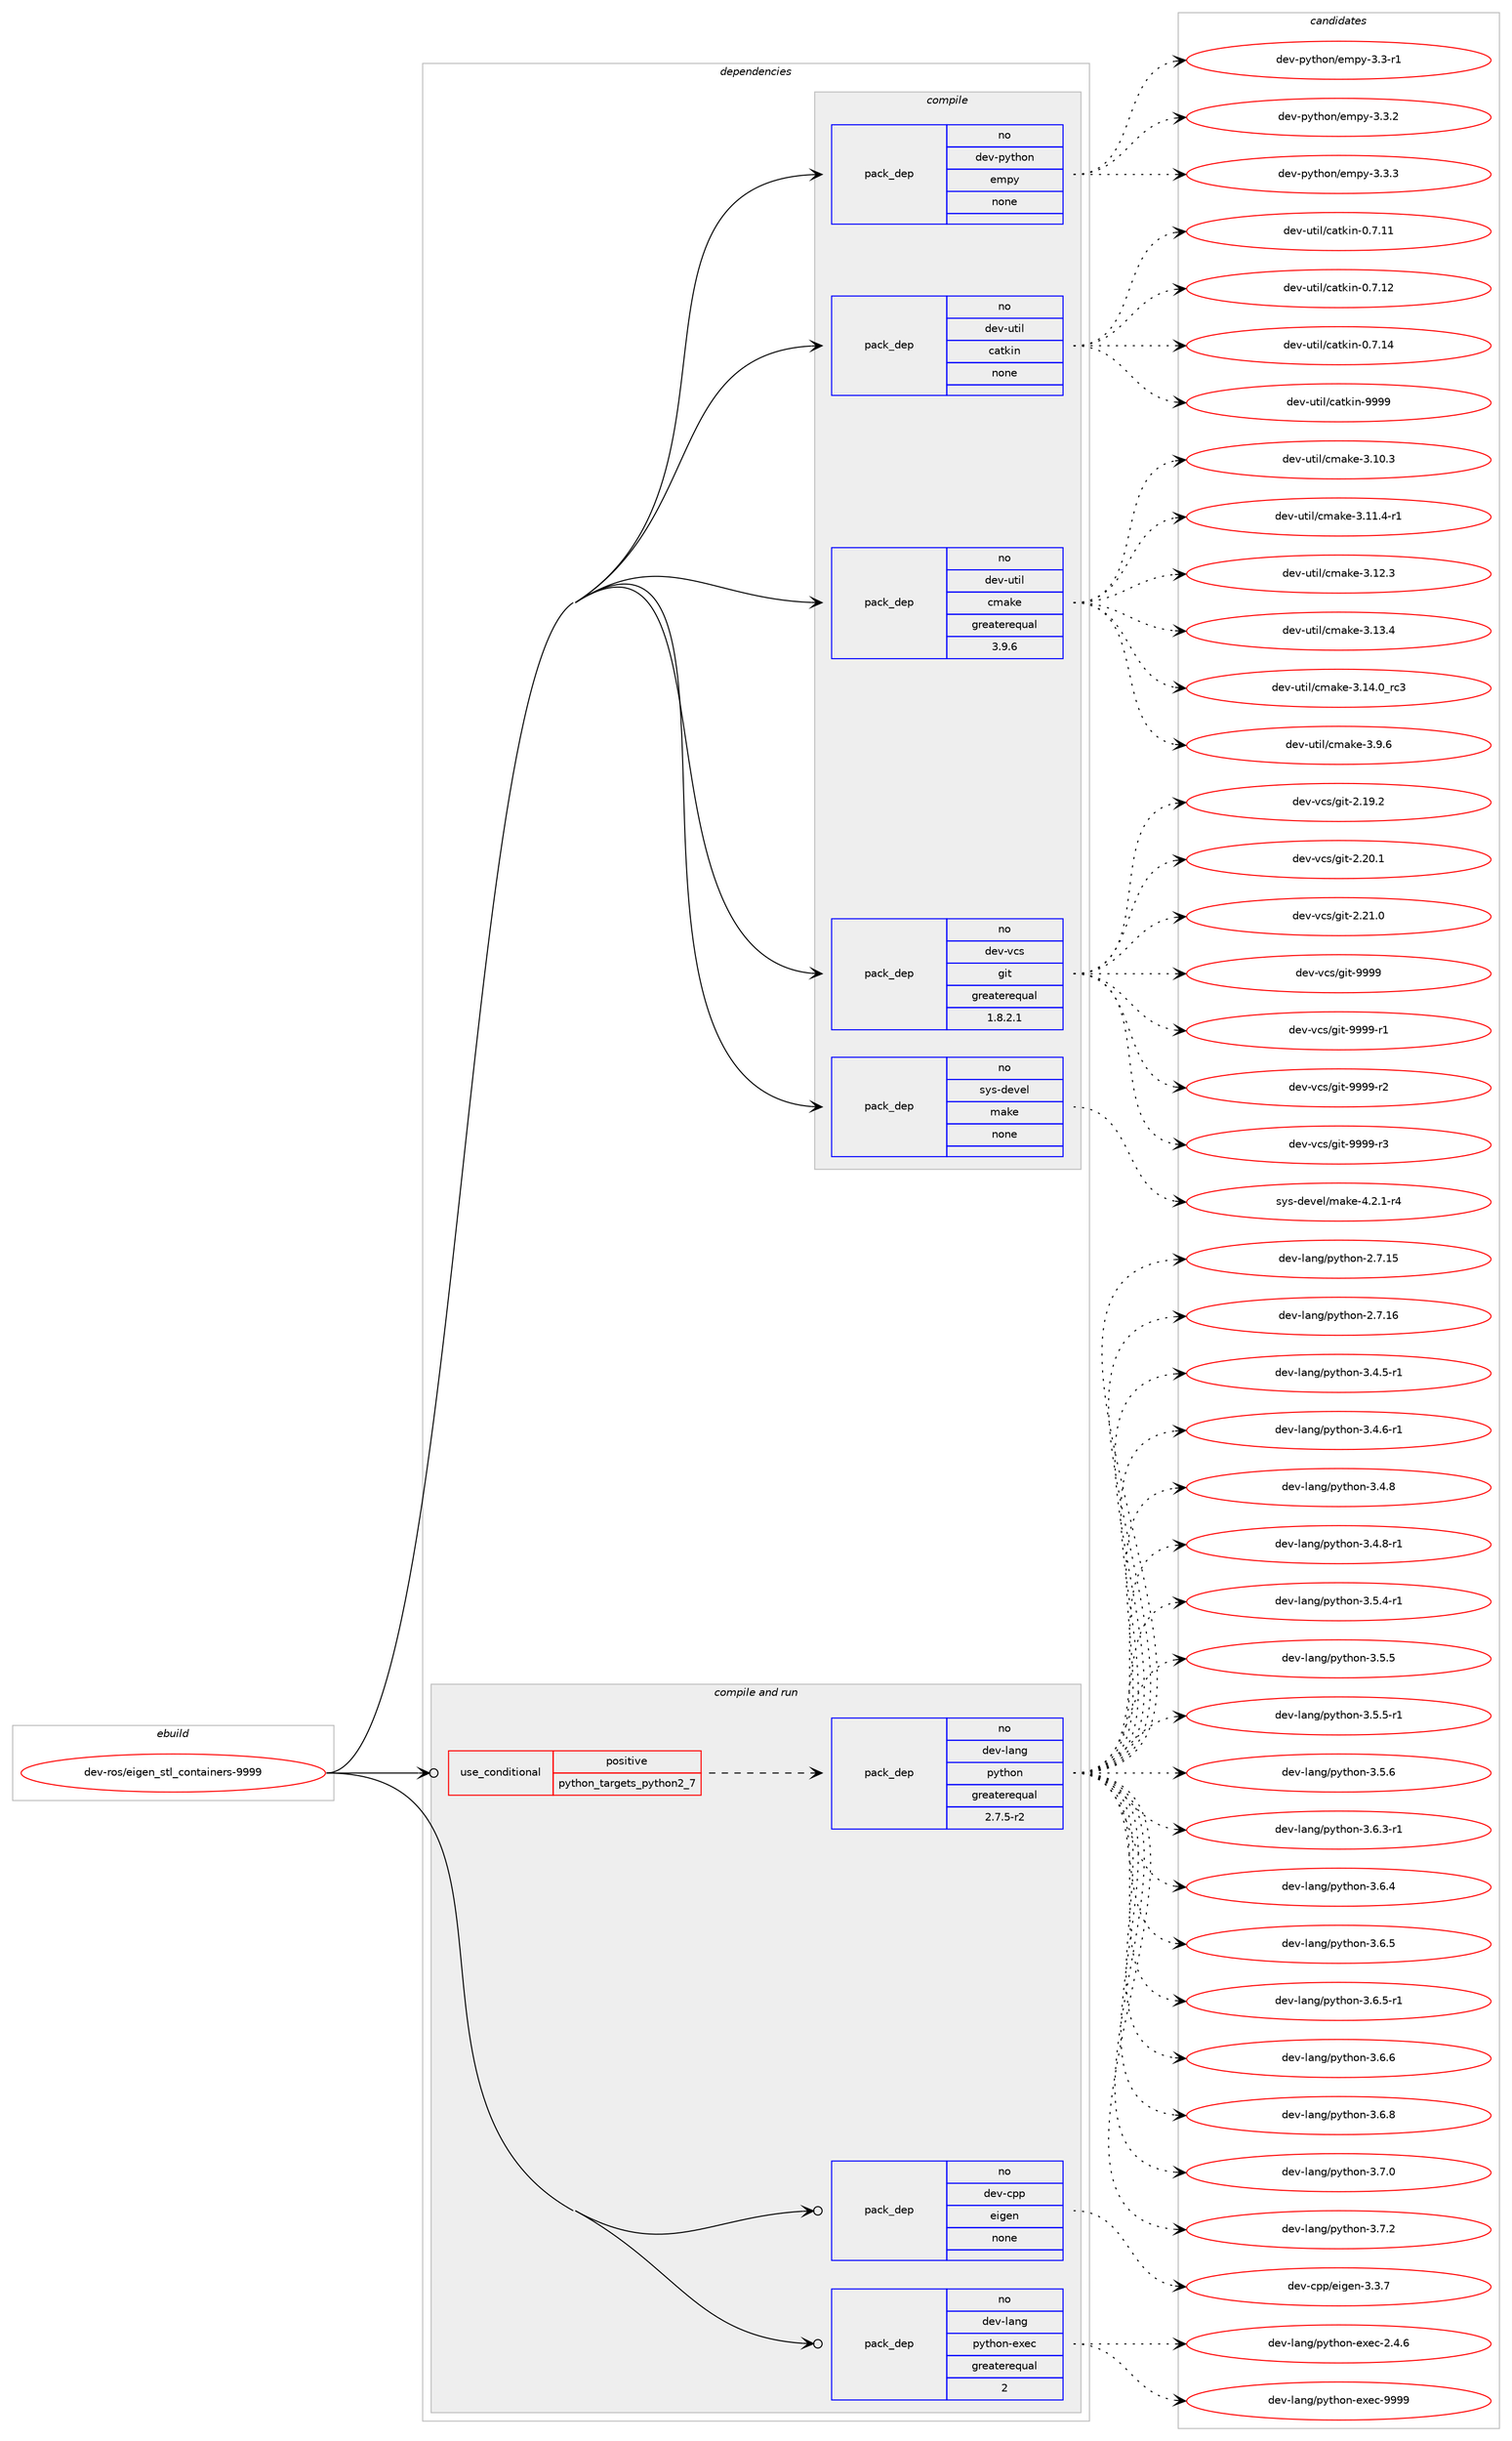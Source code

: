 digraph prolog {

# *************
# Graph options
# *************

newrank=true;
concentrate=true;
compound=true;
graph [rankdir=LR,fontname=Helvetica,fontsize=10,ranksep=1.5];#, ranksep=2.5, nodesep=0.2];
edge  [arrowhead=vee];
node  [fontname=Helvetica,fontsize=10];

# **********
# The ebuild
# **********

subgraph cluster_leftcol {
color=gray;
rank=same;
label=<<i>ebuild</i>>;
id [label="dev-ros/eigen_stl_containers-9999", color=red, width=4, href="../dev-ros/eigen_stl_containers-9999.svg"];
}

# ****************
# The dependencies
# ****************

subgraph cluster_midcol {
color=gray;
label=<<i>dependencies</i>>;
subgraph cluster_compile {
fillcolor="#eeeeee";
style=filled;
label=<<i>compile</i>>;
subgraph pack1043406 {
dependency1455169 [label=<<TABLE BORDER="0" CELLBORDER="1" CELLSPACING="0" CELLPADDING="4" WIDTH="220"><TR><TD ROWSPAN="6" CELLPADDING="30">pack_dep</TD></TR><TR><TD WIDTH="110">no</TD></TR><TR><TD>dev-python</TD></TR><TR><TD>empy</TD></TR><TR><TD>none</TD></TR><TR><TD></TD></TR></TABLE>>, shape=none, color=blue];
}
id:e -> dependency1455169:w [weight=20,style="solid",arrowhead="vee"];
subgraph pack1043407 {
dependency1455170 [label=<<TABLE BORDER="0" CELLBORDER="1" CELLSPACING="0" CELLPADDING="4" WIDTH="220"><TR><TD ROWSPAN="6" CELLPADDING="30">pack_dep</TD></TR><TR><TD WIDTH="110">no</TD></TR><TR><TD>dev-util</TD></TR><TR><TD>catkin</TD></TR><TR><TD>none</TD></TR><TR><TD></TD></TR></TABLE>>, shape=none, color=blue];
}
id:e -> dependency1455170:w [weight=20,style="solid",arrowhead="vee"];
subgraph pack1043408 {
dependency1455171 [label=<<TABLE BORDER="0" CELLBORDER="1" CELLSPACING="0" CELLPADDING="4" WIDTH="220"><TR><TD ROWSPAN="6" CELLPADDING="30">pack_dep</TD></TR><TR><TD WIDTH="110">no</TD></TR><TR><TD>dev-util</TD></TR><TR><TD>cmake</TD></TR><TR><TD>greaterequal</TD></TR><TR><TD>3.9.6</TD></TR></TABLE>>, shape=none, color=blue];
}
id:e -> dependency1455171:w [weight=20,style="solid",arrowhead="vee"];
subgraph pack1043409 {
dependency1455172 [label=<<TABLE BORDER="0" CELLBORDER="1" CELLSPACING="0" CELLPADDING="4" WIDTH="220"><TR><TD ROWSPAN="6" CELLPADDING="30">pack_dep</TD></TR><TR><TD WIDTH="110">no</TD></TR><TR><TD>dev-vcs</TD></TR><TR><TD>git</TD></TR><TR><TD>greaterequal</TD></TR><TR><TD>1.8.2.1</TD></TR></TABLE>>, shape=none, color=blue];
}
id:e -> dependency1455172:w [weight=20,style="solid",arrowhead="vee"];
subgraph pack1043410 {
dependency1455173 [label=<<TABLE BORDER="0" CELLBORDER="1" CELLSPACING="0" CELLPADDING="4" WIDTH="220"><TR><TD ROWSPAN="6" CELLPADDING="30">pack_dep</TD></TR><TR><TD WIDTH="110">no</TD></TR><TR><TD>sys-devel</TD></TR><TR><TD>make</TD></TR><TR><TD>none</TD></TR><TR><TD></TD></TR></TABLE>>, shape=none, color=blue];
}
id:e -> dependency1455173:w [weight=20,style="solid",arrowhead="vee"];
}
subgraph cluster_compileandrun {
fillcolor="#eeeeee";
style=filled;
label=<<i>compile and run</i>>;
subgraph cond388373 {
dependency1455174 [label=<<TABLE BORDER="0" CELLBORDER="1" CELLSPACING="0" CELLPADDING="4"><TR><TD ROWSPAN="3" CELLPADDING="10">use_conditional</TD></TR><TR><TD>positive</TD></TR><TR><TD>python_targets_python2_7</TD></TR></TABLE>>, shape=none, color=red];
subgraph pack1043411 {
dependency1455175 [label=<<TABLE BORDER="0" CELLBORDER="1" CELLSPACING="0" CELLPADDING="4" WIDTH="220"><TR><TD ROWSPAN="6" CELLPADDING="30">pack_dep</TD></TR><TR><TD WIDTH="110">no</TD></TR><TR><TD>dev-lang</TD></TR><TR><TD>python</TD></TR><TR><TD>greaterequal</TD></TR><TR><TD>2.7.5-r2</TD></TR></TABLE>>, shape=none, color=blue];
}
dependency1455174:e -> dependency1455175:w [weight=20,style="dashed",arrowhead="vee"];
}
id:e -> dependency1455174:w [weight=20,style="solid",arrowhead="odotvee"];
subgraph pack1043412 {
dependency1455176 [label=<<TABLE BORDER="0" CELLBORDER="1" CELLSPACING="0" CELLPADDING="4" WIDTH="220"><TR><TD ROWSPAN="6" CELLPADDING="30">pack_dep</TD></TR><TR><TD WIDTH="110">no</TD></TR><TR><TD>dev-cpp</TD></TR><TR><TD>eigen</TD></TR><TR><TD>none</TD></TR><TR><TD></TD></TR></TABLE>>, shape=none, color=blue];
}
id:e -> dependency1455176:w [weight=20,style="solid",arrowhead="odotvee"];
subgraph pack1043413 {
dependency1455177 [label=<<TABLE BORDER="0" CELLBORDER="1" CELLSPACING="0" CELLPADDING="4" WIDTH="220"><TR><TD ROWSPAN="6" CELLPADDING="30">pack_dep</TD></TR><TR><TD WIDTH="110">no</TD></TR><TR><TD>dev-lang</TD></TR><TR><TD>python-exec</TD></TR><TR><TD>greaterequal</TD></TR><TR><TD>2</TD></TR></TABLE>>, shape=none, color=blue];
}
id:e -> dependency1455177:w [weight=20,style="solid",arrowhead="odotvee"];
}
subgraph cluster_run {
fillcolor="#eeeeee";
style=filled;
label=<<i>run</i>>;
}
}

# **************
# The candidates
# **************

subgraph cluster_choices {
rank=same;
color=gray;
label=<<i>candidates</i>>;

subgraph choice1043406 {
color=black;
nodesep=1;
choice1001011184511212111610411111047101109112121455146514511449 [label="dev-python/empy-3.3-r1", color=red, width=4,href="../dev-python/empy-3.3-r1.svg"];
choice1001011184511212111610411111047101109112121455146514650 [label="dev-python/empy-3.3.2", color=red, width=4,href="../dev-python/empy-3.3.2.svg"];
choice1001011184511212111610411111047101109112121455146514651 [label="dev-python/empy-3.3.3", color=red, width=4,href="../dev-python/empy-3.3.3.svg"];
dependency1455169:e -> choice1001011184511212111610411111047101109112121455146514511449:w [style=dotted,weight="100"];
dependency1455169:e -> choice1001011184511212111610411111047101109112121455146514650:w [style=dotted,weight="100"];
dependency1455169:e -> choice1001011184511212111610411111047101109112121455146514651:w [style=dotted,weight="100"];
}
subgraph choice1043407 {
color=black;
nodesep=1;
choice1001011184511711610510847999711610710511045484655464949 [label="dev-util/catkin-0.7.11", color=red, width=4,href="../dev-util/catkin-0.7.11.svg"];
choice1001011184511711610510847999711610710511045484655464950 [label="dev-util/catkin-0.7.12", color=red, width=4,href="../dev-util/catkin-0.7.12.svg"];
choice1001011184511711610510847999711610710511045484655464952 [label="dev-util/catkin-0.7.14", color=red, width=4,href="../dev-util/catkin-0.7.14.svg"];
choice100101118451171161051084799971161071051104557575757 [label="dev-util/catkin-9999", color=red, width=4,href="../dev-util/catkin-9999.svg"];
dependency1455170:e -> choice1001011184511711610510847999711610710511045484655464949:w [style=dotted,weight="100"];
dependency1455170:e -> choice1001011184511711610510847999711610710511045484655464950:w [style=dotted,weight="100"];
dependency1455170:e -> choice1001011184511711610510847999711610710511045484655464952:w [style=dotted,weight="100"];
dependency1455170:e -> choice100101118451171161051084799971161071051104557575757:w [style=dotted,weight="100"];
}
subgraph choice1043408 {
color=black;
nodesep=1;
choice1001011184511711610510847991099710710145514649484651 [label="dev-util/cmake-3.10.3", color=red, width=4,href="../dev-util/cmake-3.10.3.svg"];
choice10010111845117116105108479910997107101455146494946524511449 [label="dev-util/cmake-3.11.4-r1", color=red, width=4,href="../dev-util/cmake-3.11.4-r1.svg"];
choice1001011184511711610510847991099710710145514649504651 [label="dev-util/cmake-3.12.3", color=red, width=4,href="../dev-util/cmake-3.12.3.svg"];
choice1001011184511711610510847991099710710145514649514652 [label="dev-util/cmake-3.13.4", color=red, width=4,href="../dev-util/cmake-3.13.4.svg"];
choice1001011184511711610510847991099710710145514649524648951149951 [label="dev-util/cmake-3.14.0_rc3", color=red, width=4,href="../dev-util/cmake-3.14.0_rc3.svg"];
choice10010111845117116105108479910997107101455146574654 [label="dev-util/cmake-3.9.6", color=red, width=4,href="../dev-util/cmake-3.9.6.svg"];
dependency1455171:e -> choice1001011184511711610510847991099710710145514649484651:w [style=dotted,weight="100"];
dependency1455171:e -> choice10010111845117116105108479910997107101455146494946524511449:w [style=dotted,weight="100"];
dependency1455171:e -> choice1001011184511711610510847991099710710145514649504651:w [style=dotted,weight="100"];
dependency1455171:e -> choice1001011184511711610510847991099710710145514649514652:w [style=dotted,weight="100"];
dependency1455171:e -> choice1001011184511711610510847991099710710145514649524648951149951:w [style=dotted,weight="100"];
dependency1455171:e -> choice10010111845117116105108479910997107101455146574654:w [style=dotted,weight="100"];
}
subgraph choice1043409 {
color=black;
nodesep=1;
choice10010111845118991154710310511645504649574650 [label="dev-vcs/git-2.19.2", color=red, width=4,href="../dev-vcs/git-2.19.2.svg"];
choice10010111845118991154710310511645504650484649 [label="dev-vcs/git-2.20.1", color=red, width=4,href="../dev-vcs/git-2.20.1.svg"];
choice10010111845118991154710310511645504650494648 [label="dev-vcs/git-2.21.0", color=red, width=4,href="../dev-vcs/git-2.21.0.svg"];
choice1001011184511899115471031051164557575757 [label="dev-vcs/git-9999", color=red, width=4,href="../dev-vcs/git-9999.svg"];
choice10010111845118991154710310511645575757574511449 [label="dev-vcs/git-9999-r1", color=red, width=4,href="../dev-vcs/git-9999-r1.svg"];
choice10010111845118991154710310511645575757574511450 [label="dev-vcs/git-9999-r2", color=red, width=4,href="../dev-vcs/git-9999-r2.svg"];
choice10010111845118991154710310511645575757574511451 [label="dev-vcs/git-9999-r3", color=red, width=4,href="../dev-vcs/git-9999-r3.svg"];
dependency1455172:e -> choice10010111845118991154710310511645504649574650:w [style=dotted,weight="100"];
dependency1455172:e -> choice10010111845118991154710310511645504650484649:w [style=dotted,weight="100"];
dependency1455172:e -> choice10010111845118991154710310511645504650494648:w [style=dotted,weight="100"];
dependency1455172:e -> choice1001011184511899115471031051164557575757:w [style=dotted,weight="100"];
dependency1455172:e -> choice10010111845118991154710310511645575757574511449:w [style=dotted,weight="100"];
dependency1455172:e -> choice10010111845118991154710310511645575757574511450:w [style=dotted,weight="100"];
dependency1455172:e -> choice10010111845118991154710310511645575757574511451:w [style=dotted,weight="100"];
}
subgraph choice1043410 {
color=black;
nodesep=1;
choice1151211154510010111810110847109971071014552465046494511452 [label="sys-devel/make-4.2.1-r4", color=red, width=4,href="../sys-devel/make-4.2.1-r4.svg"];
dependency1455173:e -> choice1151211154510010111810110847109971071014552465046494511452:w [style=dotted,weight="100"];
}
subgraph choice1043411 {
color=black;
nodesep=1;
choice10010111845108971101034711212111610411111045504655464953 [label="dev-lang/python-2.7.15", color=red, width=4,href="../dev-lang/python-2.7.15.svg"];
choice10010111845108971101034711212111610411111045504655464954 [label="dev-lang/python-2.7.16", color=red, width=4,href="../dev-lang/python-2.7.16.svg"];
choice1001011184510897110103471121211161041111104551465246534511449 [label="dev-lang/python-3.4.5-r1", color=red, width=4,href="../dev-lang/python-3.4.5-r1.svg"];
choice1001011184510897110103471121211161041111104551465246544511449 [label="dev-lang/python-3.4.6-r1", color=red, width=4,href="../dev-lang/python-3.4.6-r1.svg"];
choice100101118451089711010347112121116104111110455146524656 [label="dev-lang/python-3.4.8", color=red, width=4,href="../dev-lang/python-3.4.8.svg"];
choice1001011184510897110103471121211161041111104551465246564511449 [label="dev-lang/python-3.4.8-r1", color=red, width=4,href="../dev-lang/python-3.4.8-r1.svg"];
choice1001011184510897110103471121211161041111104551465346524511449 [label="dev-lang/python-3.5.4-r1", color=red, width=4,href="../dev-lang/python-3.5.4-r1.svg"];
choice100101118451089711010347112121116104111110455146534653 [label="dev-lang/python-3.5.5", color=red, width=4,href="../dev-lang/python-3.5.5.svg"];
choice1001011184510897110103471121211161041111104551465346534511449 [label="dev-lang/python-3.5.5-r1", color=red, width=4,href="../dev-lang/python-3.5.5-r1.svg"];
choice100101118451089711010347112121116104111110455146534654 [label="dev-lang/python-3.5.6", color=red, width=4,href="../dev-lang/python-3.5.6.svg"];
choice1001011184510897110103471121211161041111104551465446514511449 [label="dev-lang/python-3.6.3-r1", color=red, width=4,href="../dev-lang/python-3.6.3-r1.svg"];
choice100101118451089711010347112121116104111110455146544652 [label="dev-lang/python-3.6.4", color=red, width=4,href="../dev-lang/python-3.6.4.svg"];
choice100101118451089711010347112121116104111110455146544653 [label="dev-lang/python-3.6.5", color=red, width=4,href="../dev-lang/python-3.6.5.svg"];
choice1001011184510897110103471121211161041111104551465446534511449 [label="dev-lang/python-3.6.5-r1", color=red, width=4,href="../dev-lang/python-3.6.5-r1.svg"];
choice100101118451089711010347112121116104111110455146544654 [label="dev-lang/python-3.6.6", color=red, width=4,href="../dev-lang/python-3.6.6.svg"];
choice100101118451089711010347112121116104111110455146544656 [label="dev-lang/python-3.6.8", color=red, width=4,href="../dev-lang/python-3.6.8.svg"];
choice100101118451089711010347112121116104111110455146554648 [label="dev-lang/python-3.7.0", color=red, width=4,href="../dev-lang/python-3.7.0.svg"];
choice100101118451089711010347112121116104111110455146554650 [label="dev-lang/python-3.7.2", color=red, width=4,href="../dev-lang/python-3.7.2.svg"];
dependency1455175:e -> choice10010111845108971101034711212111610411111045504655464953:w [style=dotted,weight="100"];
dependency1455175:e -> choice10010111845108971101034711212111610411111045504655464954:w [style=dotted,weight="100"];
dependency1455175:e -> choice1001011184510897110103471121211161041111104551465246534511449:w [style=dotted,weight="100"];
dependency1455175:e -> choice1001011184510897110103471121211161041111104551465246544511449:w [style=dotted,weight="100"];
dependency1455175:e -> choice100101118451089711010347112121116104111110455146524656:w [style=dotted,weight="100"];
dependency1455175:e -> choice1001011184510897110103471121211161041111104551465246564511449:w [style=dotted,weight="100"];
dependency1455175:e -> choice1001011184510897110103471121211161041111104551465346524511449:w [style=dotted,weight="100"];
dependency1455175:e -> choice100101118451089711010347112121116104111110455146534653:w [style=dotted,weight="100"];
dependency1455175:e -> choice1001011184510897110103471121211161041111104551465346534511449:w [style=dotted,weight="100"];
dependency1455175:e -> choice100101118451089711010347112121116104111110455146534654:w [style=dotted,weight="100"];
dependency1455175:e -> choice1001011184510897110103471121211161041111104551465446514511449:w [style=dotted,weight="100"];
dependency1455175:e -> choice100101118451089711010347112121116104111110455146544652:w [style=dotted,weight="100"];
dependency1455175:e -> choice100101118451089711010347112121116104111110455146544653:w [style=dotted,weight="100"];
dependency1455175:e -> choice1001011184510897110103471121211161041111104551465446534511449:w [style=dotted,weight="100"];
dependency1455175:e -> choice100101118451089711010347112121116104111110455146544654:w [style=dotted,weight="100"];
dependency1455175:e -> choice100101118451089711010347112121116104111110455146544656:w [style=dotted,weight="100"];
dependency1455175:e -> choice100101118451089711010347112121116104111110455146554648:w [style=dotted,weight="100"];
dependency1455175:e -> choice100101118451089711010347112121116104111110455146554650:w [style=dotted,weight="100"];
}
subgraph choice1043412 {
color=black;
nodesep=1;
choice100101118459911211247101105103101110455146514655 [label="dev-cpp/eigen-3.3.7", color=red, width=4,href="../dev-cpp/eigen-3.3.7.svg"];
dependency1455176:e -> choice100101118459911211247101105103101110455146514655:w [style=dotted,weight="100"];
}
subgraph choice1043413 {
color=black;
nodesep=1;
choice1001011184510897110103471121211161041111104510112010199455046524654 [label="dev-lang/python-exec-2.4.6", color=red, width=4,href="../dev-lang/python-exec-2.4.6.svg"];
choice10010111845108971101034711212111610411111045101120101994557575757 [label="dev-lang/python-exec-9999", color=red, width=4,href="../dev-lang/python-exec-9999.svg"];
dependency1455177:e -> choice1001011184510897110103471121211161041111104510112010199455046524654:w [style=dotted,weight="100"];
dependency1455177:e -> choice10010111845108971101034711212111610411111045101120101994557575757:w [style=dotted,weight="100"];
}
}

}
